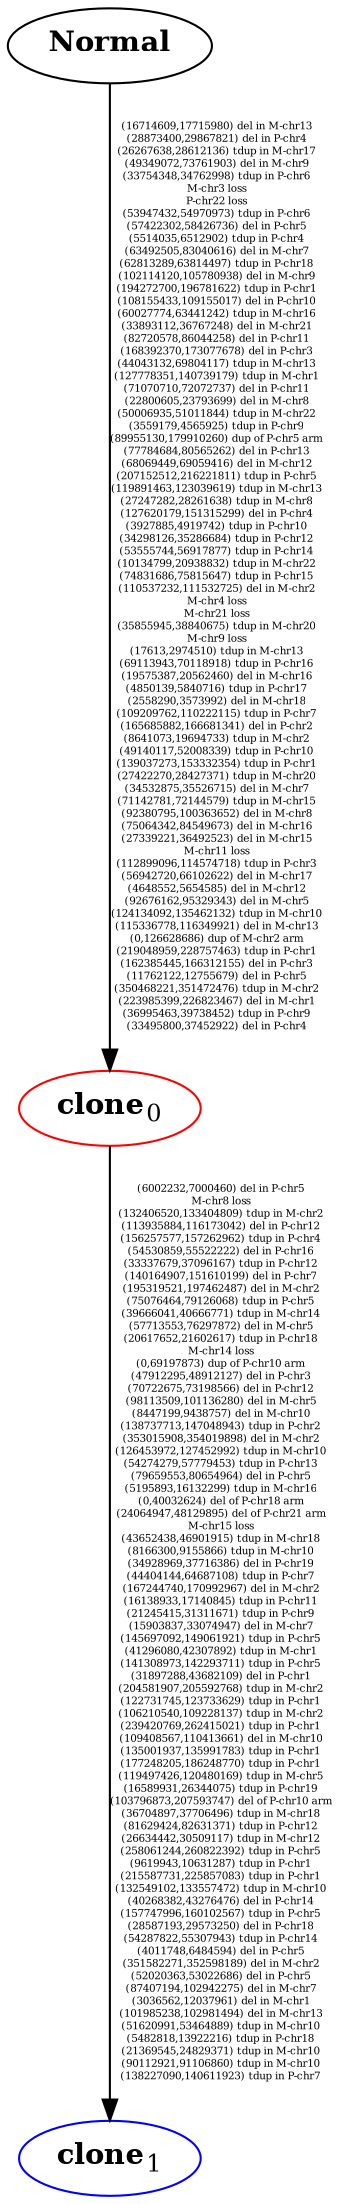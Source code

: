 digraph EvolutionaryCloneTree {
splines=true;
sep="+25,25";
overlap=scalexy;
nodesep=0.6;
	subgraph T {
		N[label=<<B>Normal</B>>,color=black]
		0[label=<<B>clone</B><SUB>0</SUB>>,color=red]
		1[label=<<B>clone</B><SUB>1</SUB>>,color=blue]
	{rank = same; 1}
	}
	N -> 0 [label="(16714609,17715980) del in M-chr13
(28873400,29867821) del in P-chr4
(26267638,28612136) tdup in M-chr17
(49349072,73761903) del in M-chr9
(33754348,34762998) tdup in P-chr6
M-chr3 loss
P-chr22 loss
(53947432,54970973) tdup in P-chr6
(57422302,58426736) del in P-chr5
(5514035,6512902) tdup in P-chr4
(63492505,83040616) del in M-chr7
(62813289,63814497) tdup in P-chr18
(102114120,105780938) del in M-chr9
(194272700,196781622) tdup in P-chr1
(108155433,109155017) del in P-chr10
(60027774,63441242) tdup in M-chr16
(33893112,36767248) del in M-chr21
(82720578,86044258) del in P-chr11
(168392370,173077678) del in P-chr3
(44043132,69804117) tdup in M-chr13
(127778351,140739179) tdup in M-chr1
(71070710,72072737) del in P-chr11
(22800605,23793699) del in M-chr8
(50006935,51011844) tdup in M-chr22
(3559179,4565925) tdup in P-chr9
(89955130,179910260) dup of P-chr5 arm
(77784684,80565262) del in P-chr13
(68069449,69059416) del in M-chr12
(207152512,216221811) tdup in P-chr5
(119891463,123039619) tdup in M-chr13
(27247282,28261638) tdup in M-chr8
(127620179,151315299) del in P-chr4
(3927885,4919742) tdup in P-chr10
(34298126,35286684) tdup in P-chr12
(53555744,56917877) tdup in P-chr14
(10134799,20938832) tdup in M-chr22
(74831686,75815647) tdup in P-chr15
(110537232,111532725) del in M-chr2
M-chr4 loss
M-chr21 loss
(35855945,38840675) tdup in M-chr20
M-chr9 loss
(17613,2974510) tdup in M-chr13
(69113943,70118918) tdup in P-chr16
(19575387,20562460) del in M-chr16
(4850139,5840716) tdup in P-chr17
(2558290,3573992) del in M-chr18
(109209762,110222115) tdup in P-chr7
(165685882,166681341) del in P-chr2
(8641073,19694733) tdup in M-chr2
(49140117,52008339) tdup in P-chr10
(139037273,153332354) tdup in P-chr1
(27422270,28427371) tdup in M-chr20
(34532875,35526715) del in M-chr7
(71142781,72144579) tdup in M-chr15
(92380795,100363652) del in M-chr8
(75064342,84549673) del in M-chr16
(27339221,36492523) del in M-chr15
M-chr11 loss
(112899096,114574718) tdup in P-chr3
(56942720,66102622) del in M-chr17
(4648552,5654585) del in M-chr12
(92676162,95329343) del in M-chr5
(124134092,135462132) tdup in M-chr10
(115336778,116349921) del in M-chr13
(0,126628686) dup of M-chr2 arm
(219048959,228757463) tdup in P-chr1
(162385445,166312155) del in P-chr3
(11762122,12755679) del in P-chr5
(350468221,351472476) tdup in M-chr2
(223985399,226823467) del in M-chr1
(36995463,39738452) tdup in P-chr9
(33495800,37452922) del in P-chr4", fontsize=5, fixedsize=true]
	0 -> 1 [label="(6002232,7000460) del in P-chr5
M-chr8 loss
(132406520,133404809) tdup in M-chr2
(113935884,116173042) del in P-chr12
(156257577,157262962) tdup in P-chr4
(54530859,55522222) del in P-chr16
(33337679,37096167) tdup in P-chr12
(140164907,151610199) del in P-chr7
(195319521,197462487) del in M-chr2
(75076464,79126068) tdup in P-chr5
(39666041,40666771) tdup in M-chr14
(57713553,76297872) del in M-chr5
(20617652,21602617) tdup in P-chr18
M-chr14 loss
(0,69197873) dup of P-chr10 arm
(47912295,48912127) del in P-chr3
(70722675,73198566) del in P-chr12
(98113509,101136280) del in M-chr5
(8447199,9438757) del in M-chr10
(138737713,147048943) tdup in P-chr2
(353015908,354019898) del in M-chr2
(126453972,127452992) tdup in M-chr10
(54274279,57779453) tdup in P-chr13
(79659553,80654964) del in P-chr5
(5195893,16132299) tdup in M-chr16
(0,40032624) del of P-chr18 arm
(24064947,48129895) del of P-chr21 arm
M-chr15 loss
(43652438,46901915) tdup in M-chr18
(8166300,9155866) tdup in M-chr10
(34928969,37716386) del in P-chr19
(44404144,64687108) tdup in P-chr7
(167244740,170992967) del in M-chr2
(16138933,17140845) tdup in P-chr11
(21245415,31311671) tdup in P-chr9
(15903837,33074947) del in M-chr7
(145697092,149061921) tdup in P-chr5
(41296080,42307892) tdup in M-chr1
(141308973,142293711) tdup in P-chr5
(31897288,43682109) del in P-chr1
(204581907,205592768) tdup in M-chr2
(122731745,123733629) tdup in P-chr1
(106210540,109228137) tdup in M-chr2
(239420769,262415021) tdup in P-chr1
(109408567,110413661) del in M-chr10
(135001937,135991783) tdup in P-chr1
(177248205,186248770) tdup in P-chr1
(119497426,120480169) tdup in M-chr5
(16589931,26344075) tdup in P-chr19
(103796873,207593747) del of P-chr10 arm
(36704897,37706496) tdup in M-chr18
(81629424,82631371) tdup in P-chr12
(26634442,30509117) tdup in M-chr12
(258061244,260822392) tdup in P-chr5
(9619943,10631287) tdup in P-chr1
(215587731,225857083) tdup in P-chr1
(132549102,133557472) tdup in M-chr10
(40268382,43276476) del in P-chr14
(157747996,160102567) tdup in P-chr5
(28587193,29573250) del in P-chr18
(54287822,55307943) tdup in P-chr14
(4011748,6484594) del in P-chr5
(351582271,352598189) del in M-chr2
(52020363,53022686) del in P-chr5
(87407194,102942275) del in M-chr7
(3036562,12037961) del in M-chr1
(101985238,102981494) del in M-chr13
(51620991,53464889) tdup in M-chr10
(5482818,13922216) tdup in P-chr18
(21369545,24829371) tdup in M-chr10
(90112921,91106860) tdup in M-chr10
(138227090,140611923) tdup in P-chr7", fontsize=5, fixedsize=true]
}

